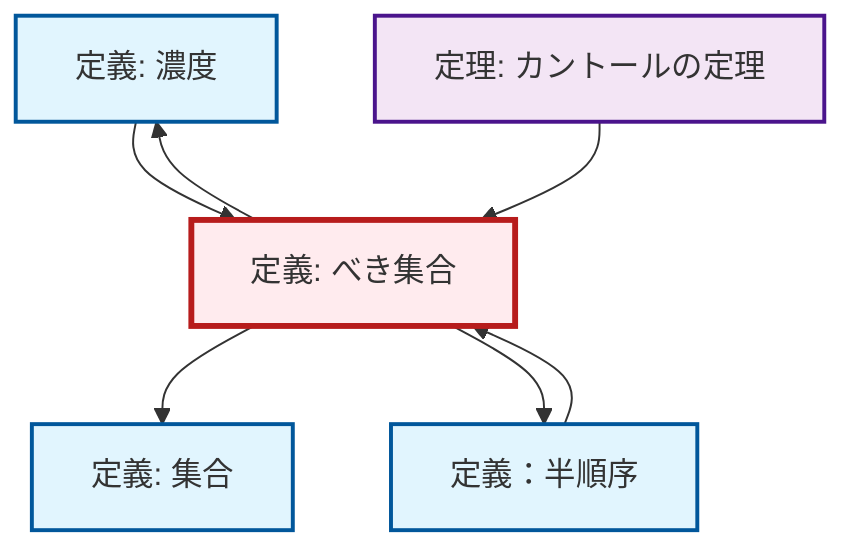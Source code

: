 graph TD
    classDef definition fill:#e1f5fe,stroke:#01579b,stroke-width:2px
    classDef theorem fill:#f3e5f5,stroke:#4a148c,stroke-width:2px
    classDef axiom fill:#fff3e0,stroke:#e65100,stroke-width:2px
    classDef example fill:#e8f5e9,stroke:#1b5e20,stroke-width:2px
    classDef current fill:#ffebee,stroke:#b71c1c,stroke-width:3px
    def-cardinality["定義: 濃度"]:::definition
    thm-cantor["定理: カントールの定理"]:::theorem
    def-set["定義: 集合"]:::definition
    def-partial-order["定義：半順序"]:::definition
    def-power-set["定義: べき集合"]:::definition
    def-power-set --> def-set
    def-partial-order --> def-power-set
    def-cardinality --> def-power-set
    def-power-set --> def-cardinality
    def-power-set --> def-partial-order
    thm-cantor --> def-power-set
    class def-power-set current